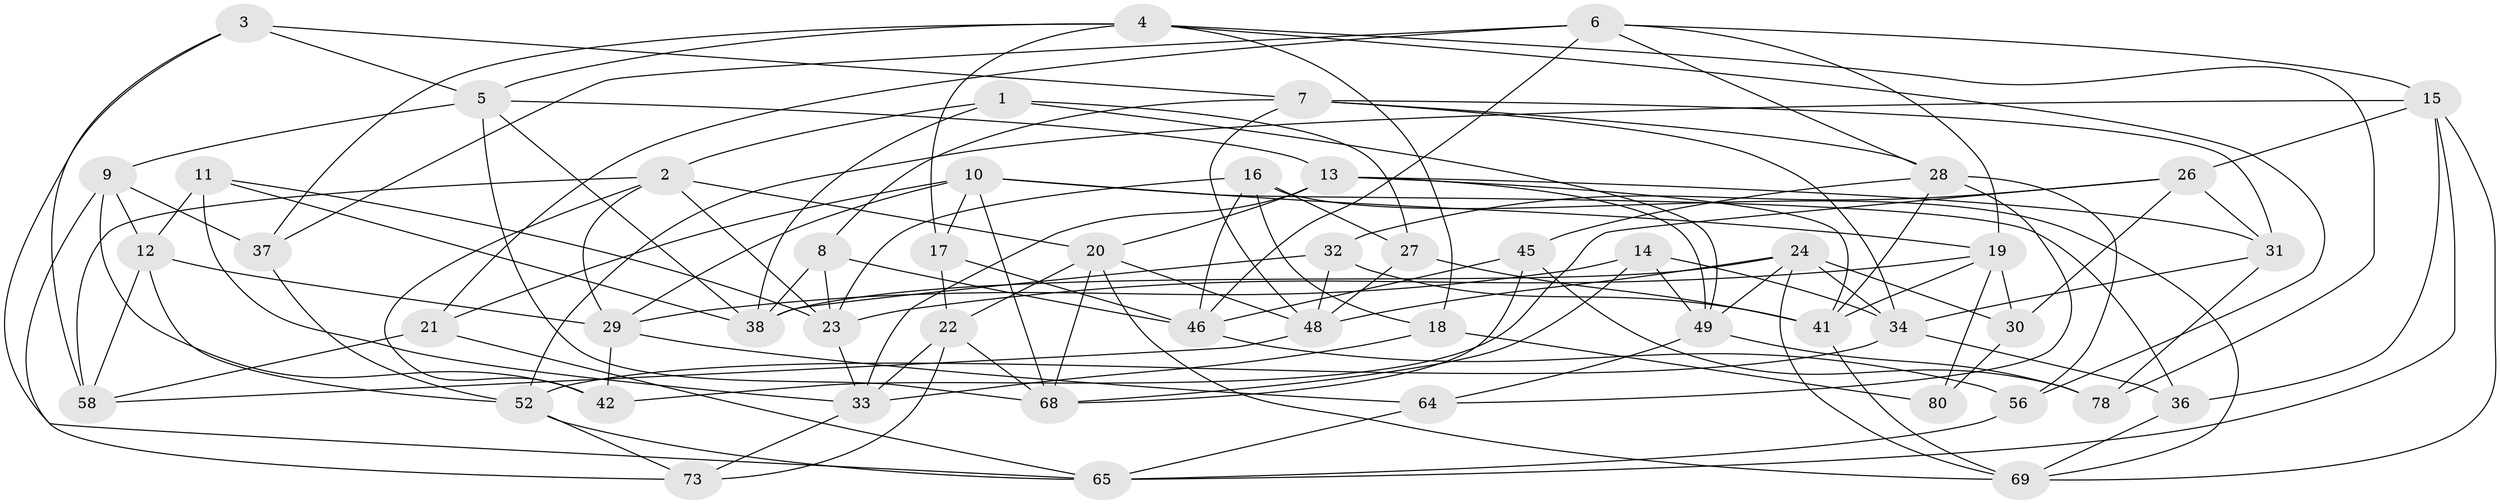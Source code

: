 // Generated by graph-tools (version 1.1) at 2025/24/03/03/25 07:24:27]
// undirected, 52 vertices, 132 edges
graph export_dot {
graph [start="1"]
  node [color=gray90,style=filled];
  1;
  2 [super="+74"];
  3;
  4 [super="+63"];
  5 [super="+25"];
  6 [super="+53"];
  7 [super="+67"];
  8;
  9 [super="+47"];
  10 [super="+50"];
  11;
  12 [super="+84"];
  13 [super="+61"];
  14;
  15 [super="+70"];
  16 [super="+81"];
  17;
  18 [super="+72"];
  19 [super="+39"];
  20 [super="+44"];
  21;
  22 [super="+57"];
  23 [super="+43"];
  24 [super="+35"];
  26 [super="+54"];
  27;
  28 [super="+66"];
  29 [super="+62"];
  30;
  31 [super="+55"];
  32;
  33 [super="+40"];
  34 [super="+59"];
  36;
  37;
  38 [super="+51"];
  41 [super="+83"];
  42;
  45;
  46 [super="+71"];
  48 [super="+60"];
  49 [super="+85"];
  52 [super="+75"];
  56;
  58 [super="+82"];
  64;
  65 [super="+77"];
  68 [super="+76"];
  69 [super="+86"];
  73 [super="+79"];
  78;
  80;
  1 -- 2;
  1 -- 27;
  1 -- 38;
  1 -- 49;
  2 -- 20;
  2 -- 42;
  2 -- 29;
  2 -- 23;
  2 -- 58;
  3 -- 7;
  3 -- 65;
  3 -- 5;
  3 -- 58;
  4 -- 37;
  4 -- 17;
  4 -- 56;
  4 -- 78;
  4 -- 18;
  4 -- 5;
  5 -- 68;
  5 -- 9;
  5 -- 38;
  5 -- 13;
  6 -- 21;
  6 -- 46;
  6 -- 37;
  6 -- 19;
  6 -- 28;
  6 -- 15;
  7 -- 8;
  7 -- 28;
  7 -- 34;
  7 -- 48;
  7 -- 31;
  8 -- 38;
  8 -- 46;
  8 -- 23;
  9 -- 37;
  9 -- 73 [weight=2];
  9 -- 42;
  9 -- 12;
  10 -- 19;
  10 -- 68;
  10 -- 29;
  10 -- 17;
  10 -- 36;
  10 -- 21;
  11 -- 33;
  11 -- 12;
  11 -- 38;
  11 -- 23;
  12 -- 58 [weight=2];
  12 -- 52;
  12 -- 29;
  13 -- 41;
  13 -- 31;
  13 -- 33;
  13 -- 49;
  13 -- 20;
  14 -- 49;
  14 -- 68;
  14 -- 29;
  14 -- 34;
  15 -- 36;
  15 -- 65;
  15 -- 26;
  15 -- 52;
  15 -- 69;
  16 -- 27;
  16 -- 23;
  16 -- 18 [weight=2];
  16 -- 69;
  16 -- 46;
  17 -- 22;
  17 -- 46;
  18 -- 80 [weight=2];
  18 -- 33;
  19 -- 30;
  19 -- 80;
  19 -- 41;
  19 -- 23;
  20 -- 22;
  20 -- 68;
  20 -- 48;
  20 -- 69;
  21 -- 65;
  21 -- 58;
  22 -- 73 [weight=2];
  22 -- 33;
  22 -- 68;
  23 -- 33;
  24 -- 34;
  24 -- 69;
  24 -- 30;
  24 -- 49;
  24 -- 48;
  24 -- 38;
  26 -- 31 [weight=2];
  26 -- 32;
  26 -- 42;
  26 -- 30;
  27 -- 48;
  27 -- 41;
  28 -- 56;
  28 -- 45;
  28 -- 64;
  28 -- 41;
  29 -- 64;
  29 -- 42;
  30 -- 80;
  31 -- 34;
  31 -- 78;
  32 -- 38;
  32 -- 48;
  32 -- 41;
  33 -- 73;
  34 -- 36;
  34 -- 52;
  36 -- 69;
  37 -- 52;
  41 -- 69;
  45 -- 46;
  45 -- 68;
  45 -- 78;
  46 -- 56;
  48 -- 58;
  49 -- 78;
  49 -- 64;
  52 -- 73;
  52 -- 65;
  56 -- 65;
  64 -- 65;
}
